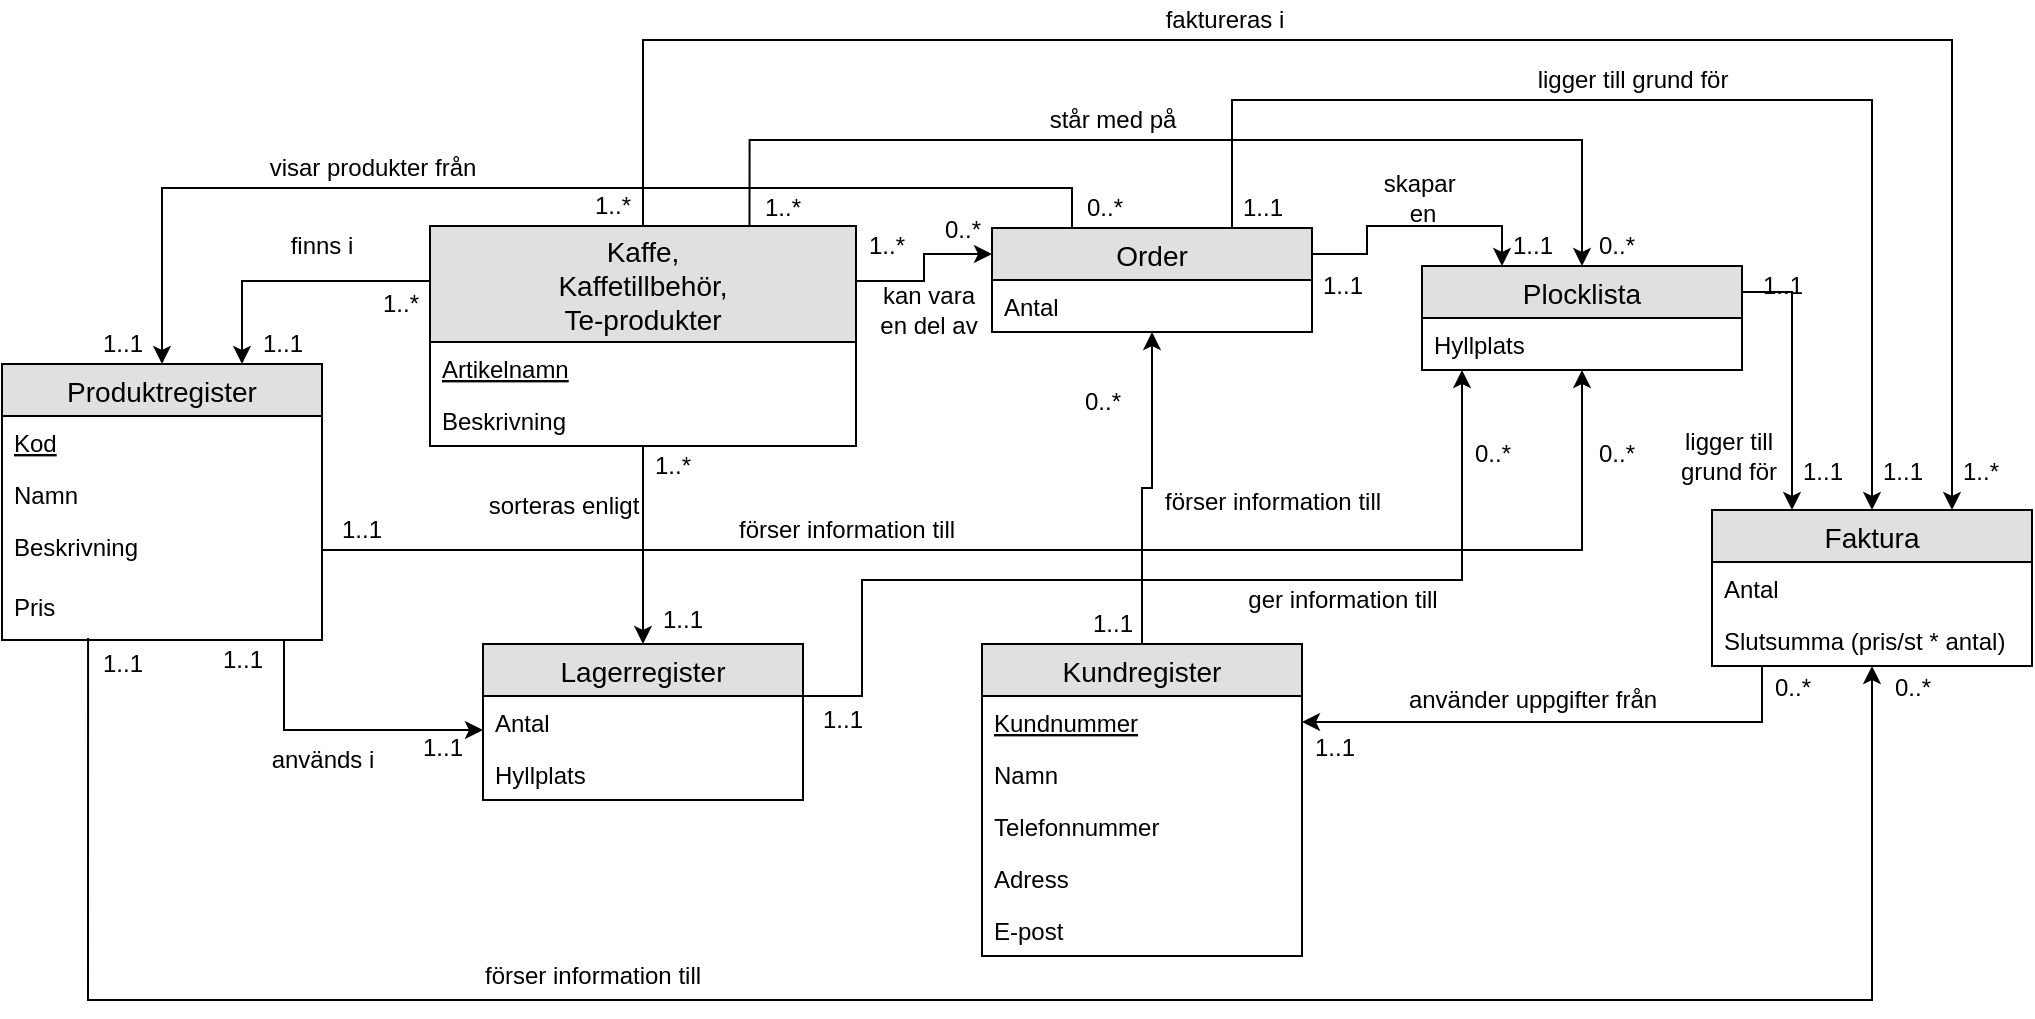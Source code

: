 <mxfile version="12.6.5" type="device"><diagram id="C5RBs43oDa-KdzZeNtuy" name="Page-1"><mxGraphModel dx="1857" dy="956" grid="1" gridSize="10" guides="1" tooltips="1" connect="1" arrows="1" fold="1" page="1" pageScale="1" pageWidth="827" pageHeight="1169" math="0" shadow="0"><root><mxCell id="WIyWlLk6GJQsqaUBKTNV-0"/><mxCell id="WIyWlLk6GJQsqaUBKTNV-1" parent="WIyWlLk6GJQsqaUBKTNV-0"/><mxCell id="cyRoz3VswMwR6UtzAq-F-61" style="edgeStyle=orthogonalEdgeStyle;rounded=0;orthogonalLoop=1;jettySize=auto;html=1;" parent="WIyWlLk6GJQsqaUBKTNV-1" source="hmPllLR4nApa_cccR62m-0" target="hmPllLR4nApa_cccR62m-11" edge="1"><mxGeometry relative="1" as="geometry"><mxPoint x="166" y="640" as="targetPoint"/><Array as="points"><mxPoint x="47" y="745"/></Array></mxGeometry></mxCell><mxCell id="cyRoz3VswMwR6UtzAq-F-16" value="finns i" style="text;html=1;strokeColor=none;fillColor=none;align=center;verticalAlign=middle;whiteSpace=wrap;rounded=0;" parent="WIyWlLk6GJQsqaUBKTNV-1" vertex="1"><mxGeometry x="46" y="493" width="40" height="20" as="geometry"/></mxCell><mxCell id="cyRoz3VswMwR6UtzAq-F-22" value="sorteras enligt" style="text;html=1;strokeColor=none;fillColor=none;align=center;verticalAlign=middle;whiteSpace=wrap;rounded=0;" parent="WIyWlLk6GJQsqaUBKTNV-1" vertex="1"><mxGeometry x="146.5" y="623" width="80" height="20" as="geometry"/></mxCell><mxCell id="cyRoz3VswMwR6UtzAq-F-50" value="kan vara &lt;br&gt;en del av" style="text;html=1;align=center;verticalAlign=middle;resizable=0;points=[];autosize=1;" parent="WIyWlLk6GJQsqaUBKTNV-1" vertex="1"><mxGeometry x="339" y="520" width="60" height="30" as="geometry"/></mxCell><mxCell id="cyRoz3VswMwR6UtzAq-F-53" value="står med på" style="text;html=1;align=center;verticalAlign=middle;resizable=0;points=[];autosize=1;" parent="WIyWlLk6GJQsqaUBKTNV-1" vertex="1"><mxGeometry x="421" y="430" width="80" height="20" as="geometry"/></mxCell><mxCell id="cyRoz3VswMwR6UtzAq-F-54" value="faktureras i" style="text;html=1;align=center;verticalAlign=middle;resizable=0;points=[];autosize=1;" parent="WIyWlLk6GJQsqaUBKTNV-1" vertex="1"><mxGeometry x="482" y="380" width="70" height="20" as="geometry"/></mxCell><mxCell id="cyRoz3VswMwR6UtzAq-F-56" value="förser information till" style="text;html=1;align=center;verticalAlign=middle;resizable=0;points=[];autosize=1;" parent="WIyWlLk6GJQsqaUBKTNV-1" vertex="1"><mxGeometry x="481" y="621" width="120" height="20" as="geometry"/></mxCell><mxCell id="cyRoz3VswMwR6UtzAq-F-62" value="används i" style="text;html=1;align=center;verticalAlign=middle;resizable=0;points=[];autosize=1;" parent="WIyWlLk6GJQsqaUBKTNV-1" vertex="1"><mxGeometry x="31" y="750" width="70" height="20" as="geometry"/></mxCell><mxCell id="cyRoz3VswMwR6UtzAq-F-67" value="förser information till" style="text;html=1;align=center;verticalAlign=middle;resizable=0;points=[];autosize=1;" parent="WIyWlLk6GJQsqaUBKTNV-1" vertex="1"><mxGeometry x="268" y="635" width="120" height="20" as="geometry"/></mxCell><mxCell id="cyRoz3VswMwR6UtzAq-F-73" value="ger information till" style="text;html=1;align=center;verticalAlign=middle;resizable=0;points=[];autosize=1;" parent="WIyWlLk6GJQsqaUBKTNV-1" vertex="1"><mxGeometry x="521" y="670" width="110" height="20" as="geometry"/></mxCell><mxCell id="cyRoz3VswMwR6UtzAq-F-75" value="skapar&amp;nbsp;&lt;br&gt;en" style="text;html=1;align=center;verticalAlign=middle;resizable=0;points=[];autosize=1;" parent="WIyWlLk6GJQsqaUBKTNV-1" vertex="1"><mxGeometry x="591" y="464" width="50" height="30" as="geometry"/></mxCell><mxCell id="cyRoz3VswMwR6UtzAq-F-77" value="ligger till&lt;br&gt;grund för" style="text;html=1;align=center;verticalAlign=middle;resizable=0;points=[];autosize=1;" parent="WIyWlLk6GJQsqaUBKTNV-1" vertex="1"><mxGeometry x="739" y="593" width="60" height="30" as="geometry"/></mxCell><mxCell id="cyRoz3VswMwR6UtzAq-F-81" value="använder uppgifter från" style="text;html=1;align=center;verticalAlign=middle;resizable=0;points=[];autosize=1;" parent="WIyWlLk6GJQsqaUBKTNV-1" vertex="1"><mxGeometry x="601" y="720" width="140" height="20" as="geometry"/></mxCell><mxCell id="cyRoz3VswMwR6UtzAq-F-82" value="förser information till" style="text;html=1;align=center;verticalAlign=middle;resizable=0;points=[];autosize=1;" parent="WIyWlLk6GJQsqaUBKTNV-1" vertex="1"><mxGeometry x="141" y="858" width="120" height="20" as="geometry"/></mxCell><mxCell id="cyRoz3VswMwR6UtzAq-F-86" value="visar produkter från" style="text;html=1;align=center;verticalAlign=middle;resizable=0;points=[];autosize=1;" parent="WIyWlLk6GJQsqaUBKTNV-1" vertex="1"><mxGeometry x="31" y="454" width="120" height="20" as="geometry"/></mxCell><mxCell id="cyRoz3VswMwR6UtzAq-F-88" value="ligger till grund för" style="text;html=1;align=center;verticalAlign=middle;resizable=0;points=[];autosize=1;" parent="WIyWlLk6GJQsqaUBKTNV-1" vertex="1"><mxGeometry x="666" y="410" width="110" height="20" as="geometry"/></mxCell><mxCell id="cyRoz3VswMwR6UtzAq-F-91" value="1..1" style="text;html=1;strokeColor=none;fillColor=none;align=center;verticalAlign=middle;whiteSpace=wrap;rounded=0;" parent="WIyWlLk6GJQsqaUBKTNV-1" vertex="1"><mxGeometry x="66" y="635" width="40" height="20" as="geometry"/></mxCell><mxCell id="cyRoz3VswMwR6UtzAq-F-92" value="0..*" style="text;html=1;align=center;verticalAlign=middle;resizable=0;points=[];autosize=1;" parent="WIyWlLk6GJQsqaUBKTNV-1" vertex="1"><mxGeometry x="698" y="597" width="30" height="20" as="geometry"/></mxCell><mxCell id="cyRoz3VswMwR6UtzAq-F-93" value="0..*" style="text;html=1;align=center;verticalAlign=middle;resizable=0;points=[];autosize=1;" parent="WIyWlLk6GJQsqaUBKTNV-1" vertex="1"><mxGeometry x="442" y="474" width="30" height="20" as="geometry"/></mxCell><mxCell id="cyRoz3VswMwR6UtzAq-F-94" value="1..1" style="text;html=1;align=center;verticalAlign=middle;resizable=0;points=[];autosize=1;" parent="WIyWlLk6GJQsqaUBKTNV-1" vertex="1"><mxGeometry x="-54" y="542" width="40" height="20" as="geometry"/></mxCell><mxCell id="cyRoz3VswMwR6UtzAq-F-95" value="1..1" style="text;html=1;align=center;verticalAlign=middle;resizable=0;points=[];autosize=1;" parent="WIyWlLk6GJQsqaUBKTNV-1" vertex="1"><mxGeometry x="6" y="700" width="40" height="20" as="geometry"/></mxCell><mxCell id="cyRoz3VswMwR6UtzAq-F-96" value="1..1" style="text;html=1;align=center;verticalAlign=middle;resizable=0;points=[];autosize=1;" parent="WIyWlLk6GJQsqaUBKTNV-1" vertex="1"><mxGeometry x="106" y="744" width="40" height="20" as="geometry"/></mxCell><mxCell id="cyRoz3VswMwR6UtzAq-F-97" value="1..1" style="text;html=1;align=center;verticalAlign=middle;resizable=0;points=[];autosize=1;" parent="WIyWlLk6GJQsqaUBKTNV-1" vertex="1"><mxGeometry x="-54" y="702" width="40" height="20" as="geometry"/></mxCell><mxCell id="cyRoz3VswMwR6UtzAq-F-98" value="0..*" style="text;html=1;align=center;verticalAlign=middle;resizable=0;points=[];autosize=1;" parent="WIyWlLk6GJQsqaUBKTNV-1" vertex="1"><mxGeometry x="846" y="714" width="30" height="20" as="geometry"/></mxCell><mxCell id="cyRoz3VswMwR6UtzAq-F-105" value="1..1" style="text;html=1;align=center;verticalAlign=middle;resizable=0;points=[];autosize=1;" parent="WIyWlLk6GJQsqaUBKTNV-1" vertex="1"><mxGeometry x="306" y="730" width="40" height="20" as="geometry"/></mxCell><mxCell id="cyRoz3VswMwR6UtzAq-F-106" value="0..*" style="text;html=1;align=center;verticalAlign=middle;resizable=0;points=[];autosize=1;" parent="WIyWlLk6GJQsqaUBKTNV-1" vertex="1"><mxGeometry x="636" y="597" width="30" height="20" as="geometry"/></mxCell><mxCell id="cyRoz3VswMwR6UtzAq-F-107" value="0..*" style="text;html=1;align=center;verticalAlign=middle;resizable=0;points=[];autosize=1;" parent="WIyWlLk6GJQsqaUBKTNV-1" vertex="1"><mxGeometry x="441" y="571" width="30" height="20" as="geometry"/></mxCell><mxCell id="cyRoz3VswMwR6UtzAq-F-108" value="1..1" style="text;html=1;align=center;verticalAlign=middle;resizable=0;points=[];autosize=1;" parent="WIyWlLk6GJQsqaUBKTNV-1" vertex="1"><mxGeometry x="441" y="682" width="40" height="20" as="geometry"/></mxCell><mxCell id="cyRoz3VswMwR6UtzAq-F-110" value="1..1" style="text;html=1;align=center;verticalAlign=middle;resizable=0;points=[];autosize=1;" parent="WIyWlLk6GJQsqaUBKTNV-1" vertex="1"><mxGeometry x="836" y="606" width="40" height="20" as="geometry"/></mxCell><mxCell id="cyRoz3VswMwR6UtzAq-F-111" value="1..1" style="text;html=1;align=center;verticalAlign=middle;resizable=0;points=[];autosize=1;" parent="WIyWlLk6GJQsqaUBKTNV-1" vertex="1"><mxGeometry x="516" y="474" width="40" height="20" as="geometry"/></mxCell><mxCell id="cyRoz3VswMwR6UtzAq-F-112" value="0..*" style="text;html=1;align=center;verticalAlign=middle;resizable=0;points=[];autosize=1;" parent="WIyWlLk6GJQsqaUBKTNV-1" vertex="1"><mxGeometry x="786" y="714" width="30" height="20" as="geometry"/></mxCell><mxCell id="cyRoz3VswMwR6UtzAq-F-113" value="1..1" style="text;html=1;align=center;verticalAlign=middle;resizable=0;points=[];autosize=1;" parent="WIyWlLk6GJQsqaUBKTNV-1" vertex="1"><mxGeometry x="552" y="744" width="40" height="20" as="geometry"/></mxCell><mxCell id="cyRoz3VswMwR6UtzAq-F-114" value="1..*" style="text;html=1;align=center;verticalAlign=middle;resizable=0;points=[];autosize=1;" parent="WIyWlLk6GJQsqaUBKTNV-1" vertex="1"><mxGeometry x="196" y="473" width="30" height="20" as="geometry"/></mxCell><mxCell id="cyRoz3VswMwR6UtzAq-F-115" value="1..*" style="text;html=1;align=center;verticalAlign=middle;resizable=0;points=[];autosize=1;" parent="WIyWlLk6GJQsqaUBKTNV-1" vertex="1"><mxGeometry x="880" y="606" width="30" height="20" as="geometry"/></mxCell><mxCell id="cyRoz3VswMwR6UtzAq-F-116" value="0..*" style="text;html=1;align=center;verticalAlign=middle;resizable=0;points=[];autosize=1;" parent="WIyWlLk6GJQsqaUBKTNV-1" vertex="1"><mxGeometry x="698" y="493" width="30" height="20" as="geometry"/></mxCell><mxCell id="cyRoz3VswMwR6UtzAq-F-117" value="1..*" style="text;html=1;align=center;verticalAlign=middle;resizable=0;points=[];autosize=1;" parent="WIyWlLk6GJQsqaUBKTNV-1" vertex="1"><mxGeometry x="281" y="474" width="30" height="20" as="geometry"/></mxCell><mxCell id="cyRoz3VswMwR6UtzAq-F-118" value="1..*" style="text;html=1;align=center;verticalAlign=middle;resizable=0;points=[];autosize=1;" parent="WIyWlLk6GJQsqaUBKTNV-1" vertex="1"><mxGeometry x="226" y="603" width="30" height="20" as="geometry"/></mxCell><mxCell id="cyRoz3VswMwR6UtzAq-F-119" value="1..1" style="text;html=1;align=center;verticalAlign=middle;resizable=0;points=[];autosize=1;" parent="WIyWlLk6GJQsqaUBKTNV-1" vertex="1"><mxGeometry x="226" y="680" width="40" height="20" as="geometry"/></mxCell><mxCell id="hmPllLR4nApa_cccR62m-0" value="Produktregister" style="swimlane;fontStyle=0;childLayout=stackLayout;horizontal=1;startSize=26;fillColor=#e0e0e0;horizontalStack=0;resizeParent=1;resizeParentMax=0;resizeLast=0;collapsible=1;marginBottom=0;swimlaneFillColor=#ffffff;align=center;fontSize=14;" vertex="1" parent="WIyWlLk6GJQsqaUBKTNV-1"><mxGeometry x="-94" y="562" width="160" height="138" as="geometry"/></mxCell><mxCell id="hmPllLR4nApa_cccR62m-1" value="Kod" style="text;strokeColor=none;fillColor=none;spacingLeft=4;spacingRight=4;overflow=hidden;rotatable=0;points=[[0,0.5],[1,0.5]];portConstraint=eastwest;fontSize=12;fontStyle=4" vertex="1" parent="hmPllLR4nApa_cccR62m-0"><mxGeometry y="26" width="160" height="26" as="geometry"/></mxCell><mxCell id="hmPllLR4nApa_cccR62m-2" value="Namn" style="text;strokeColor=none;fillColor=none;spacingLeft=4;spacingRight=4;overflow=hidden;rotatable=0;points=[[0,0.5],[1,0.5]];portConstraint=eastwest;fontSize=12;" vertex="1" parent="hmPllLR4nApa_cccR62m-0"><mxGeometry y="52" width="160" height="26" as="geometry"/></mxCell><mxCell id="hmPllLR4nApa_cccR62m-9" value="Beskrivning" style="text;strokeColor=none;fillColor=none;spacingLeft=4;spacingRight=4;overflow=hidden;rotatable=0;points=[[0,0.5],[1,0.5]];portConstraint=eastwest;fontSize=12;" vertex="1" parent="hmPllLR4nApa_cccR62m-0"><mxGeometry y="78" width="160" height="30" as="geometry"/></mxCell><mxCell id="hmPllLR4nApa_cccR62m-10" value="Pris" style="text;strokeColor=none;fillColor=none;spacingLeft=4;spacingRight=4;overflow=hidden;rotatable=0;points=[[0,0.5],[1,0.5]];portConstraint=eastwest;fontSize=12;" vertex="1" parent="hmPllLR4nApa_cccR62m-0"><mxGeometry y="108" width="160" height="30" as="geometry"/></mxCell><mxCell id="hmPllLR4nApa_cccR62m-48" style="edgeStyle=orthogonalEdgeStyle;rounded=0;orthogonalLoop=1;jettySize=auto;html=1;exitX=1;exitY=0.25;exitDx=0;exitDy=0;" edge="1" parent="WIyWlLk6GJQsqaUBKTNV-1" source="hmPllLR4nApa_cccR62m-11" target="hmPllLR4nApa_cccR62m-21"><mxGeometry relative="1" as="geometry"><mxPoint x="646" y="540" as="targetPoint"/><Array as="points"><mxPoint x="336" y="728"/><mxPoint x="336" y="670"/><mxPoint x="636" y="670"/></Array></mxGeometry></mxCell><mxCell id="hmPllLR4nApa_cccR62m-11" value="Lagerregister" style="swimlane;fontStyle=0;childLayout=stackLayout;horizontal=1;startSize=26;fillColor=#e0e0e0;horizontalStack=0;resizeParent=1;resizeParentMax=0;resizeLast=0;collapsible=1;marginBottom=0;swimlaneFillColor=#ffffff;align=center;fontSize=14;" vertex="1" parent="WIyWlLk6GJQsqaUBKTNV-1"><mxGeometry x="146.5" y="702" width="160" height="78" as="geometry"/></mxCell><mxCell id="hmPllLR4nApa_cccR62m-13" value="Antal" style="text;strokeColor=none;fillColor=none;spacingLeft=4;spacingRight=4;overflow=hidden;rotatable=0;points=[[0,0.5],[1,0.5]];portConstraint=eastwest;fontSize=12;" vertex="1" parent="hmPllLR4nApa_cccR62m-11"><mxGeometry y="26" width="160" height="26" as="geometry"/></mxCell><mxCell id="hmPllLR4nApa_cccR62m-14" value="Hyllplats" style="text;strokeColor=none;fillColor=none;spacingLeft=4;spacingRight=4;overflow=hidden;rotatable=0;points=[[0,0.5],[1,0.5]];portConstraint=eastwest;fontSize=12;" vertex="1" parent="hmPllLR4nApa_cccR62m-11"><mxGeometry y="52" width="160" height="26" as="geometry"/></mxCell><mxCell id="hmPllLR4nApa_cccR62m-15" value="Kundregister" style="swimlane;fontStyle=0;childLayout=stackLayout;horizontal=1;startSize=26;fillColor=#e0e0e0;horizontalStack=0;resizeParent=1;resizeParentMax=0;resizeLast=0;collapsible=1;marginBottom=0;swimlaneFillColor=#ffffff;align=center;fontSize=14;" vertex="1" parent="WIyWlLk6GJQsqaUBKTNV-1"><mxGeometry x="396" y="702" width="160" height="156" as="geometry"/></mxCell><mxCell id="hmPllLR4nApa_cccR62m-16" value="Kundnummer" style="text;strokeColor=none;fillColor=none;spacingLeft=4;spacingRight=4;overflow=hidden;rotatable=0;points=[[0,0.5],[1,0.5]];portConstraint=eastwest;fontSize=12;fontStyle=4" vertex="1" parent="hmPllLR4nApa_cccR62m-15"><mxGeometry y="26" width="160" height="26" as="geometry"/></mxCell><mxCell id="hmPllLR4nApa_cccR62m-17" value="Namn" style="text;strokeColor=none;fillColor=none;spacingLeft=4;spacingRight=4;overflow=hidden;rotatable=0;points=[[0,0.5],[1,0.5]];portConstraint=eastwest;fontSize=12;" vertex="1" parent="hmPllLR4nApa_cccR62m-15"><mxGeometry y="52" width="160" height="26" as="geometry"/></mxCell><mxCell id="hmPllLR4nApa_cccR62m-18" value="Telefonnummer" style="text;strokeColor=none;fillColor=none;spacingLeft=4;spacingRight=4;overflow=hidden;rotatable=0;points=[[0,0.5],[1,0.5]];portConstraint=eastwest;fontSize=12;" vertex="1" parent="hmPllLR4nApa_cccR62m-15"><mxGeometry y="78" width="160" height="26" as="geometry"/></mxCell><mxCell id="hmPllLR4nApa_cccR62m-19" value="Adress" style="text;strokeColor=none;fillColor=none;spacingLeft=4;spacingRight=4;overflow=hidden;rotatable=0;points=[[0,0.5],[1,0.5]];portConstraint=eastwest;fontSize=12;" vertex="1" parent="hmPllLR4nApa_cccR62m-15"><mxGeometry y="104" width="160" height="26" as="geometry"/></mxCell><mxCell id="hmPllLR4nApa_cccR62m-20" value="E-post" style="text;strokeColor=none;fillColor=none;spacingLeft=4;spacingRight=4;overflow=hidden;rotatable=0;points=[[0,0.5],[1,0.5]];portConstraint=eastwest;fontSize=12;" vertex="1" parent="hmPllLR4nApa_cccR62m-15"><mxGeometry y="130" width="160" height="26" as="geometry"/></mxCell><mxCell id="hmPllLR4nApa_cccR62m-53" style="edgeStyle=orthogonalEdgeStyle;rounded=0;orthogonalLoop=1;jettySize=auto;html=1;exitX=1;exitY=0.25;exitDx=0;exitDy=0;entryX=0.25;entryY=0;entryDx=0;entryDy=0;" edge="1" parent="WIyWlLk6GJQsqaUBKTNV-1" source="hmPllLR4nApa_cccR62m-21" target="hmPllLR4nApa_cccR62m-25"><mxGeometry relative="1" as="geometry"/></mxCell><mxCell id="hmPllLR4nApa_cccR62m-21" value="Plocklista" style="swimlane;fontStyle=0;childLayout=stackLayout;horizontal=1;startSize=26;fillColor=#e0e0e0;horizontalStack=0;resizeParent=1;resizeParentMax=0;resizeLast=0;collapsible=1;marginBottom=0;swimlaneFillColor=#ffffff;align=center;fontSize=14;" vertex="1" parent="WIyWlLk6GJQsqaUBKTNV-1"><mxGeometry x="616" y="513" width="160" height="52" as="geometry"/></mxCell><mxCell id="hmPllLR4nApa_cccR62m-68" value="Hyllplats" style="text;strokeColor=none;fillColor=none;spacingLeft=4;spacingRight=4;overflow=hidden;rotatable=0;points=[[0,0.5],[1,0.5]];portConstraint=eastwest;fontSize=12;" vertex="1" parent="hmPllLR4nApa_cccR62m-21"><mxGeometry y="26" width="160" height="26" as="geometry"/></mxCell><mxCell id="hmPllLR4nApa_cccR62m-49" style="edgeStyle=orthogonalEdgeStyle;rounded=0;orthogonalLoop=1;jettySize=auto;html=1;entryX=1;entryY=0.5;entryDx=0;entryDy=0;" edge="1" parent="WIyWlLk6GJQsqaUBKTNV-1" source="hmPllLR4nApa_cccR62m-25" target="hmPllLR4nApa_cccR62m-16"><mxGeometry relative="1" as="geometry"><Array as="points"><mxPoint x="786" y="741"/></Array></mxGeometry></mxCell><mxCell id="hmPllLR4nApa_cccR62m-25" value="Faktura" style="swimlane;fontStyle=0;childLayout=stackLayout;horizontal=1;startSize=26;fillColor=#e0e0e0;horizontalStack=0;resizeParent=1;resizeParentMax=0;resizeLast=0;collapsible=1;marginBottom=0;swimlaneFillColor=#ffffff;align=center;fontSize=14;" vertex="1" parent="WIyWlLk6GJQsqaUBKTNV-1"><mxGeometry x="761" y="635" width="160" height="78" as="geometry"/></mxCell><mxCell id="hmPllLR4nApa_cccR62m-26" value="Antal" style="text;strokeColor=none;fillColor=none;spacingLeft=4;spacingRight=4;overflow=hidden;rotatable=0;points=[[0,0.5],[1,0.5]];portConstraint=eastwest;fontSize=12;" vertex="1" parent="hmPllLR4nApa_cccR62m-25"><mxGeometry y="26" width="160" height="26" as="geometry"/></mxCell><mxCell id="hmPllLR4nApa_cccR62m-27" value="Slutsumma (pris/st * antal)" style="text;strokeColor=none;fillColor=none;spacingLeft=4;spacingRight=4;overflow=hidden;rotatable=0;points=[[0,0.5],[1,0.5]];portConstraint=eastwest;fontSize=12;" vertex="1" parent="hmPllLR4nApa_cccR62m-25"><mxGeometry y="52" width="160" height="26" as="geometry"/></mxCell><mxCell id="hmPllLR4nApa_cccR62m-41" style="edgeStyle=orthogonalEdgeStyle;rounded=0;orthogonalLoop=1;jettySize=auto;html=1;exitX=0;exitY=0.25;exitDx=0;exitDy=0;entryX=0.75;entryY=0;entryDx=0;entryDy=0;" edge="1" parent="WIyWlLk6GJQsqaUBKTNV-1" source="hmPllLR4nApa_cccR62m-29" target="hmPllLR4nApa_cccR62m-0"><mxGeometry relative="1" as="geometry"/></mxCell><mxCell id="hmPllLR4nApa_cccR62m-47" style="edgeStyle=orthogonalEdgeStyle;rounded=0;orthogonalLoop=1;jettySize=auto;html=1;" edge="1" parent="WIyWlLk6GJQsqaUBKTNV-1" source="hmPllLR4nApa_cccR62m-29" target="hmPllLR4nApa_cccR62m-11"><mxGeometry relative="1" as="geometry"/></mxCell><mxCell id="hmPllLR4nApa_cccR62m-50" style="edgeStyle=orthogonalEdgeStyle;rounded=0;orthogonalLoop=1;jettySize=auto;html=1;exitX=1;exitY=0.25;exitDx=0;exitDy=0;entryX=0;entryY=0.25;entryDx=0;entryDy=0;" edge="1" parent="WIyWlLk6GJQsqaUBKTNV-1" source="hmPllLR4nApa_cccR62m-29" target="hmPllLR4nApa_cccR62m-33"><mxGeometry relative="1" as="geometry"/></mxCell><mxCell id="hmPllLR4nApa_cccR62m-57" style="edgeStyle=orthogonalEdgeStyle;rounded=0;orthogonalLoop=1;jettySize=auto;html=1;exitX=0.75;exitY=0;exitDx=0;exitDy=0;entryX=0.5;entryY=0;entryDx=0;entryDy=0;" edge="1" parent="WIyWlLk6GJQsqaUBKTNV-1" source="hmPllLR4nApa_cccR62m-29" target="hmPllLR4nApa_cccR62m-21"><mxGeometry relative="1" as="geometry"><Array as="points"><mxPoint x="280" y="450"/><mxPoint x="696" y="450"/></Array></mxGeometry></mxCell><mxCell id="hmPllLR4nApa_cccR62m-59" style="edgeStyle=orthogonalEdgeStyle;rounded=0;orthogonalLoop=1;jettySize=auto;html=1;exitX=0.5;exitY=0;exitDx=0;exitDy=0;entryX=0.75;entryY=0;entryDx=0;entryDy=0;" edge="1" parent="WIyWlLk6GJQsqaUBKTNV-1" source="hmPllLR4nApa_cccR62m-29" target="hmPllLR4nApa_cccR62m-25"><mxGeometry relative="1" as="geometry"><Array as="points"><mxPoint x="227" y="400"/><mxPoint x="881" y="400"/></Array></mxGeometry></mxCell><mxCell id="hmPllLR4nApa_cccR62m-29" value="Kaffe,&#10;Kaffetillbehör,&#10;Te-produkter" style="swimlane;fontStyle=0;childLayout=stackLayout;horizontal=1;startSize=58;fillColor=#e0e0e0;horizontalStack=0;resizeParent=1;resizeParentMax=0;resizeLast=0;collapsible=1;marginBottom=0;swimlaneFillColor=#ffffff;align=center;fontSize=14;" vertex="1" parent="WIyWlLk6GJQsqaUBKTNV-1"><mxGeometry x="120" y="493" width="213" height="110" as="geometry"/></mxCell><mxCell id="hmPllLR4nApa_cccR62m-30" value="Artikelnamn" style="text;strokeColor=none;fillColor=none;spacingLeft=4;spacingRight=4;overflow=hidden;rotatable=0;points=[[0,0.5],[1,0.5]];portConstraint=eastwest;fontSize=12;fontStyle=4" vertex="1" parent="hmPllLR4nApa_cccR62m-29"><mxGeometry y="58" width="213" height="26" as="geometry"/></mxCell><mxCell id="hmPllLR4nApa_cccR62m-71" value="Beskrivning" style="text;strokeColor=none;fillColor=none;spacingLeft=4;spacingRight=4;overflow=hidden;rotatable=0;points=[[0,0.5],[1,0.5]];portConstraint=eastwest;fontSize=12;fontStyle=0" vertex="1" parent="hmPllLR4nApa_cccR62m-29"><mxGeometry y="84" width="213" height="26" as="geometry"/></mxCell><mxCell id="hmPllLR4nApa_cccR62m-52" style="edgeStyle=orthogonalEdgeStyle;rounded=0;orthogonalLoop=1;jettySize=auto;html=1;exitX=1;exitY=0.25;exitDx=0;exitDy=0;entryX=0.25;entryY=0;entryDx=0;entryDy=0;" edge="1" parent="WIyWlLk6GJQsqaUBKTNV-1" source="hmPllLR4nApa_cccR62m-33" target="hmPllLR4nApa_cccR62m-21"><mxGeometry relative="1" as="geometry"/></mxCell><mxCell id="hmPllLR4nApa_cccR62m-54" style="edgeStyle=orthogonalEdgeStyle;rounded=0;orthogonalLoop=1;jettySize=auto;html=1;exitX=0.25;exitY=0;exitDx=0;exitDy=0;entryX=0.5;entryY=0;entryDx=0;entryDy=0;" edge="1" parent="WIyWlLk6GJQsqaUBKTNV-1" source="hmPllLR4nApa_cccR62m-33" target="hmPllLR4nApa_cccR62m-0"><mxGeometry relative="1" as="geometry"/></mxCell><mxCell id="hmPllLR4nApa_cccR62m-58" style="edgeStyle=orthogonalEdgeStyle;rounded=0;orthogonalLoop=1;jettySize=auto;html=1;exitX=0.75;exitY=0;exitDx=0;exitDy=0;entryX=0.5;entryY=0;entryDx=0;entryDy=0;" edge="1" parent="WIyWlLk6GJQsqaUBKTNV-1" source="hmPllLR4nApa_cccR62m-33" target="hmPllLR4nApa_cccR62m-25"><mxGeometry relative="1" as="geometry"><Array as="points"><mxPoint x="521" y="430"/><mxPoint x="841" y="430"/></Array></mxGeometry></mxCell><mxCell id="hmPllLR4nApa_cccR62m-33" value="Order" style="swimlane;fontStyle=0;childLayout=stackLayout;horizontal=1;startSize=26;fillColor=#e0e0e0;horizontalStack=0;resizeParent=1;resizeParentMax=0;resizeLast=0;collapsible=1;marginBottom=0;swimlaneFillColor=#ffffff;align=center;fontSize=14;" vertex="1" parent="WIyWlLk6GJQsqaUBKTNV-1"><mxGeometry x="401" y="494" width="160" height="52" as="geometry"/></mxCell><mxCell id="hmPllLR4nApa_cccR62m-35" value="Antal" style="text;strokeColor=none;fillColor=none;spacingLeft=4;spacingRight=4;overflow=hidden;rotatable=0;points=[[0,0.5],[1,0.5]];portConstraint=eastwest;fontSize=12;" vertex="1" parent="hmPllLR4nApa_cccR62m-33"><mxGeometry y="26" width="160" height="26" as="geometry"/></mxCell><mxCell id="hmPllLR4nApa_cccR62m-39" style="edgeStyle=orthogonalEdgeStyle;rounded=0;orthogonalLoop=1;jettySize=auto;html=1;" edge="1" parent="WIyWlLk6GJQsqaUBKTNV-1" source="hmPllLR4nApa_cccR62m-15" target="hmPllLR4nApa_cccR62m-33"><mxGeometry relative="1" as="geometry"><Array as="points"/><mxPoint x="446" y="306" as="sourcePoint"/><mxPoint x="466" y="562" as="targetPoint"/></mxGeometry></mxCell><mxCell id="hmPllLR4nApa_cccR62m-46" style="edgeStyle=orthogonalEdgeStyle;rounded=0;orthogonalLoop=1;jettySize=auto;html=1;exitX=1;exitY=0.5;exitDx=0;exitDy=0;" edge="1" parent="WIyWlLk6GJQsqaUBKTNV-1" source="hmPllLR4nApa_cccR62m-9" target="hmPllLR4nApa_cccR62m-21"><mxGeometry relative="1" as="geometry"/></mxCell><mxCell id="hmPllLR4nApa_cccR62m-60" value="" style="edgeStyle=orthogonalEdgeStyle;rounded=0;orthogonalLoop=1;jettySize=auto;html=1;exitX=0.269;exitY=0.967;exitDx=0;exitDy=0;exitPerimeter=0;" edge="1" parent="WIyWlLk6GJQsqaUBKTNV-1" source="hmPllLR4nApa_cccR62m-10" target="hmPllLR4nApa_cccR62m-25"><mxGeometry relative="1" as="geometry"><mxPoint x="-64" y="800" as="targetPoint"/><Array as="points"><mxPoint x="-51" y="880"/><mxPoint x="841" y="880"/></Array></mxGeometry></mxCell><mxCell id="hmPllLR4nApa_cccR62m-61" value="1..*" style="text;html=1;align=center;verticalAlign=middle;resizable=0;points=[];autosize=1;" vertex="1" parent="WIyWlLk6GJQsqaUBKTNV-1"><mxGeometry x="333" y="493" width="30" height="20" as="geometry"/></mxCell><mxCell id="hmPllLR4nApa_cccR62m-62" value="0..*" style="text;html=1;align=center;verticalAlign=middle;resizable=0;points=[];autosize=1;" vertex="1" parent="WIyWlLk6GJQsqaUBKTNV-1"><mxGeometry x="371" y="485" width="30" height="20" as="geometry"/></mxCell><mxCell id="hmPllLR4nApa_cccR62m-63" value="1..1" style="text;html=1;align=center;verticalAlign=middle;resizable=0;points=[];autosize=1;" vertex="1" parent="WIyWlLk6GJQsqaUBKTNV-1"><mxGeometry x="556" y="513" width="40" height="20" as="geometry"/></mxCell><mxCell id="hmPllLR4nApa_cccR62m-64" value="1..1" style="text;html=1;align=center;verticalAlign=middle;resizable=0;points=[];autosize=1;" vertex="1" parent="WIyWlLk6GJQsqaUBKTNV-1"><mxGeometry x="651" y="493" width="40" height="20" as="geometry"/></mxCell><mxCell id="hmPllLR4nApa_cccR62m-65" value="1..*" style="text;html=1;align=center;verticalAlign=middle;resizable=0;points=[];autosize=1;" vertex="1" parent="WIyWlLk6GJQsqaUBKTNV-1"><mxGeometry x="90" y="522" width="30" height="20" as="geometry"/></mxCell><mxCell id="hmPllLR4nApa_cccR62m-66" value="1..1" style="text;html=1;align=center;verticalAlign=middle;resizable=0;points=[];autosize=1;" vertex="1" parent="WIyWlLk6GJQsqaUBKTNV-1"><mxGeometry x="26" y="542" width="40" height="20" as="geometry"/></mxCell><mxCell id="hmPllLR4nApa_cccR62m-69" value="1..1" style="text;html=1;align=center;verticalAlign=middle;resizable=0;points=[];autosize=1;" vertex="1" parent="WIyWlLk6GJQsqaUBKTNV-1"><mxGeometry x="776" y="513" width="40" height="20" as="geometry"/></mxCell><mxCell id="hmPllLR4nApa_cccR62m-70" value="1..1" style="text;html=1;align=center;verticalAlign=middle;resizable=0;points=[];autosize=1;" vertex="1" parent="WIyWlLk6GJQsqaUBKTNV-1"><mxGeometry x="796" y="606" width="40" height="20" as="geometry"/></mxCell></root></mxGraphModel></diagram></mxfile>